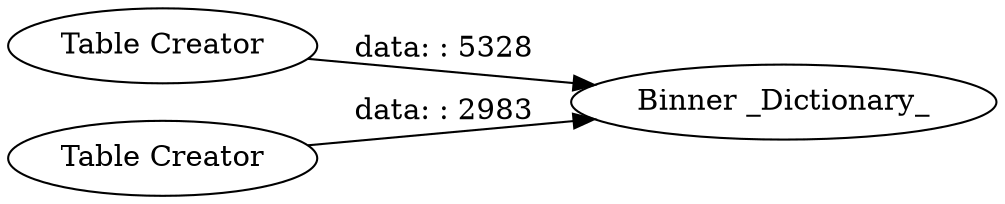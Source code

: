 digraph {
	"-6617019515617967556_5" [label="Binner _Dictionary_"]
	"-6617019515617967556_1" [label="Table Creator"]
	"-6617019515617967556_2" [label="Table Creator"]
	"-6617019515617967556_2" -> "-6617019515617967556_5" [label="data: : 2983"]
	"-6617019515617967556_1" -> "-6617019515617967556_5" [label="data: : 5328"]
	rankdir=LR
}
